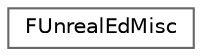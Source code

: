 digraph "Graphical Class Hierarchy"
{
 // INTERACTIVE_SVG=YES
 // LATEX_PDF_SIZE
  bgcolor="transparent";
  edge [fontname=Helvetica,fontsize=10,labelfontname=Helvetica,labelfontsize=10];
  node [fontname=Helvetica,fontsize=10,shape=box,height=0.2,width=0.4];
  rankdir="LR";
  Node0 [id="Node000000",label="FUnrealEdMisc",height=0.2,width=0.4,color="grey40", fillcolor="white", style="filled",URL="$d7/d2c/classFUnrealEdMisc.html",tooltip="The public interface for the unreal editor misc singleton."];
}
